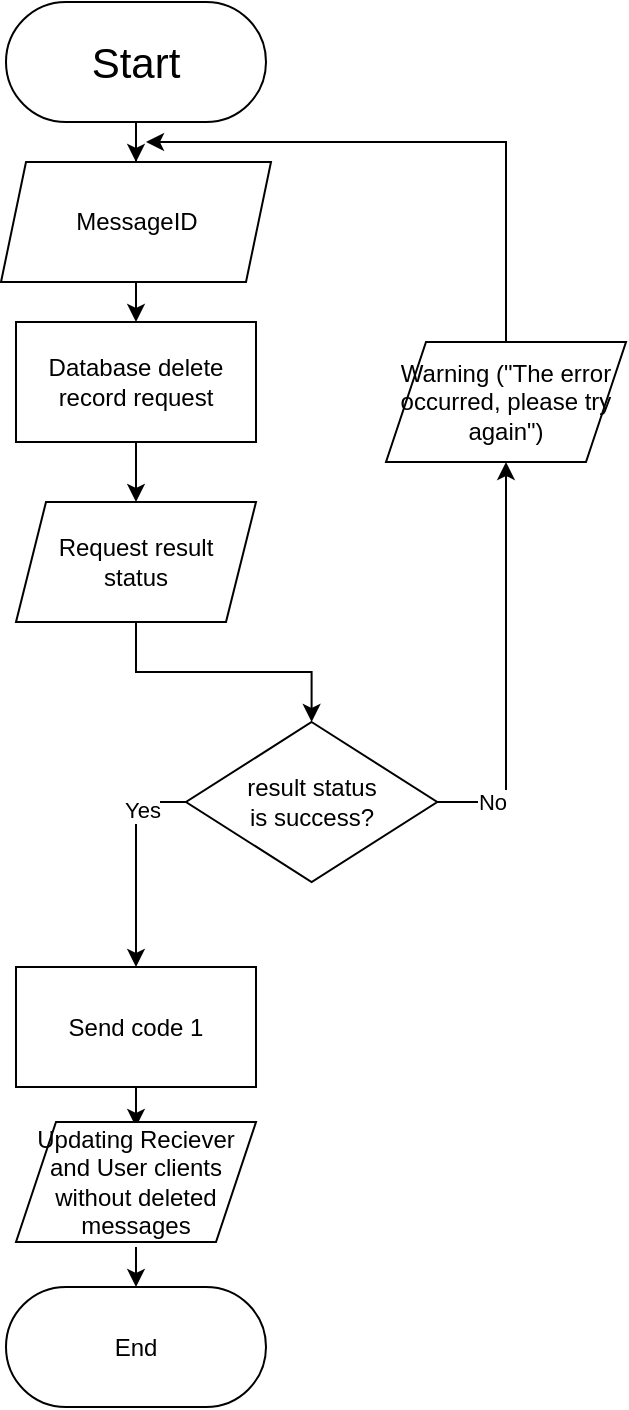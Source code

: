 <mxfile version="25.0.3">
  <diagram name="Страница — 1" id="3onLgxNgP_EYS09DSs-Q">
    <mxGraphModel dx="1050" dy="566" grid="1" gridSize="10" guides="1" tooltips="1" connect="1" arrows="1" fold="1" page="1" pageScale="1" pageWidth="827" pageHeight="1169" math="0" shadow="0">
      <root>
        <mxCell id="0" />
        <mxCell id="1" parent="0" />
        <mxCell id="j1zP5GOGr3KpuVCVJosY-1" style="edgeStyle=orthogonalEdgeStyle;rounded=0;orthogonalLoop=1;jettySize=auto;html=1;entryX=0.5;entryY=0;entryDx=0;entryDy=0;" parent="1" source="j1zP5GOGr3KpuVCVJosY-2" target="j1zP5GOGr3KpuVCVJosY-4" edge="1">
          <mxGeometry relative="1" as="geometry" />
        </mxCell>
        <mxCell id="j1zP5GOGr3KpuVCVJosY-2" value="&lt;font style=&quot;font-size: 21px;&quot;&gt;Start&lt;/font&gt;" style="rounded=1;whiteSpace=wrap;html=1;glass=0;shadow=0;arcSize=50;" parent="1" vertex="1">
          <mxGeometry x="370" y="10" width="130" height="60" as="geometry" />
        </mxCell>
        <mxCell id="j1zP5GOGr3KpuVCVJosY-3" value="" style="edgeStyle=orthogonalEdgeStyle;rounded=0;orthogonalLoop=1;jettySize=auto;html=1;" parent="1" source="j1zP5GOGr3KpuVCVJosY-4" edge="1">
          <mxGeometry relative="1" as="geometry">
            <mxPoint x="435" y="170" as="targetPoint" />
          </mxGeometry>
        </mxCell>
        <mxCell id="j1zP5GOGr3KpuVCVJosY-4" value="MessageID" style="shape=parallelogram;perimeter=parallelogramPerimeter;whiteSpace=wrap;html=1;fixedSize=1;size=12.5;" parent="1" vertex="1">
          <mxGeometry x="367.5" y="90" width="135" height="60" as="geometry" />
        </mxCell>
        <mxCell id="j1zP5GOGr3KpuVCVJosY-5" style="edgeStyle=orthogonalEdgeStyle;rounded=0;orthogonalLoop=1;jettySize=auto;html=1;entryX=0.5;entryY=0;entryDx=0;entryDy=0;" parent="1" edge="1">
          <mxGeometry relative="1" as="geometry">
            <mxPoint x="435" y="230" as="sourcePoint" />
          </mxGeometry>
        </mxCell>
        <mxCell id="j1zP5GOGr3KpuVCVJosY-14" style="edgeStyle=orthogonalEdgeStyle;rounded=0;orthogonalLoop=1;jettySize=auto;html=1;entryX=0.5;entryY=0;entryDx=0;entryDy=0;" parent="1" source="j1zP5GOGr3KpuVCVJosY-15" target="j1zP5GOGr3KpuVCVJosY-17" edge="1">
          <mxGeometry relative="1" as="geometry" />
        </mxCell>
        <mxCell id="j1zP5GOGr3KpuVCVJosY-15" value="Database delete record request" style="whiteSpace=wrap;html=1;" parent="1" vertex="1">
          <mxGeometry x="375" y="170" width="120" height="60" as="geometry" />
        </mxCell>
        <mxCell id="j1zP5GOGr3KpuVCVJosY-16" style="edgeStyle=orthogonalEdgeStyle;rounded=0;orthogonalLoop=1;jettySize=auto;html=1;exitX=0.5;exitY=1;exitDx=0;exitDy=0;entryX=0.5;entryY=0;entryDx=0;entryDy=0;" parent="1" source="j1zP5GOGr3KpuVCVJosY-17" target="j1zP5GOGr3KpuVCVJosY-22" edge="1">
          <mxGeometry relative="1" as="geometry" />
        </mxCell>
        <mxCell id="j1zP5GOGr3KpuVCVJosY-17" value="&lt;div&gt;Request result&lt;/div&gt;&lt;div&gt;status&lt;br&gt;&lt;/div&gt;" style="shape=parallelogram;perimeter=parallelogramPerimeter;whiteSpace=wrap;html=1;fixedSize=1;size=15;" parent="1" vertex="1">
          <mxGeometry x="375" y="260" width="120" height="60" as="geometry" />
        </mxCell>
        <mxCell id="j1zP5GOGr3KpuVCVJosY-18" style="edgeStyle=orthogonalEdgeStyle;rounded=0;orthogonalLoop=1;jettySize=auto;html=1;entryX=0.5;entryY=1;entryDx=0;entryDy=0;" parent="1" source="j1zP5GOGr3KpuVCVJosY-22" target="eH3EdeLL9966zNrrHdCZ-1" edge="1">
          <mxGeometry relative="1" as="geometry">
            <mxPoint x="717.8" y="350.0" as="targetPoint" />
            <Array as="points">
              <mxPoint x="620" y="410" />
            </Array>
          </mxGeometry>
        </mxCell>
        <mxCell id="j1zP5GOGr3KpuVCVJosY-19" value="&lt;div&gt;No&lt;/div&gt;" style="edgeLabel;html=1;align=center;verticalAlign=middle;resizable=0;points=[];" parent="j1zP5GOGr3KpuVCVJosY-18" vertex="1" connectable="0">
          <mxGeometry x="-0.734" relative="1" as="geometry">
            <mxPoint as="offset" />
          </mxGeometry>
        </mxCell>
        <mxCell id="j1zP5GOGr3KpuVCVJosY-20" value="" style="edgeStyle=orthogonalEdgeStyle;rounded=0;orthogonalLoop=1;jettySize=auto;html=1;entryX=0.5;entryY=0;entryDx=0;entryDy=0;exitX=0;exitY=0.5;exitDx=0;exitDy=0;" parent="1" source="j1zP5GOGr3KpuVCVJosY-22" target="j1zP5GOGr3KpuVCVJosY-26" edge="1">
          <mxGeometry relative="1" as="geometry">
            <mxPoint x="480.0" y="610.0" as="sourcePoint" />
            <mxPoint x="435" y="690" as="targetPoint" />
            <Array as="points">
              <mxPoint x="435" y="410" />
            </Array>
          </mxGeometry>
        </mxCell>
        <mxCell id="j1zP5GOGr3KpuVCVJosY-21" value="Yes" style="edgeLabel;html=1;align=center;verticalAlign=middle;resizable=0;points=[];" parent="j1zP5GOGr3KpuVCVJosY-20" vertex="1" connectable="0">
          <mxGeometry x="-0.46" y="3" relative="1" as="geometry">
            <mxPoint as="offset" />
          </mxGeometry>
        </mxCell>
        <mxCell id="j1zP5GOGr3KpuVCVJosY-22" value="result status &lt;br&gt;is success?" style="rhombus;whiteSpace=wrap;html=1;" parent="1" vertex="1">
          <mxGeometry x="460" y="370" width="125.62" height="80" as="geometry" />
        </mxCell>
        <mxCell id="j1zP5GOGr3KpuVCVJosY-23" style="edgeStyle=orthogonalEdgeStyle;rounded=0;orthogonalLoop=1;jettySize=auto;html=1;exitX=0.5;exitY=0;exitDx=0;exitDy=0;" parent="1" source="eH3EdeLL9966zNrrHdCZ-1" edge="1">
          <mxGeometry relative="1" as="geometry">
            <mxPoint x="440" y="80" as="targetPoint" />
            <Array as="points">
              <mxPoint x="620" y="80" />
            </Array>
            <mxPoint x="720" y="290.0" as="sourcePoint" />
          </mxGeometry>
        </mxCell>
        <mxCell id="j1zP5GOGr3KpuVCVJosY-25" style="edgeStyle=orthogonalEdgeStyle;rounded=0;orthogonalLoop=1;jettySize=auto;html=1;exitX=0.5;exitY=1;exitDx=0;exitDy=0;entryX=0.5;entryY=0;entryDx=0;entryDy=0;" parent="1" source="j1zP5GOGr3KpuVCVJosY-26" edge="1">
          <mxGeometry relative="1" as="geometry">
            <mxPoint x="435" y="572.5" as="targetPoint" />
          </mxGeometry>
        </mxCell>
        <mxCell id="j1zP5GOGr3KpuVCVJosY-26" value="Send code 1" style="whiteSpace=wrap;html=1;" parent="1" vertex="1">
          <mxGeometry x="375" y="492.5" width="120" height="60" as="geometry" />
        </mxCell>
        <mxCell id="j1zP5GOGr3KpuVCVJosY-27" style="edgeStyle=orthogonalEdgeStyle;rounded=0;orthogonalLoop=1;jettySize=auto;html=1;entryX=0.5;entryY=0;entryDx=0;entryDy=0;" parent="1" target="j1zP5GOGr3KpuVCVJosY-29" edge="1">
          <mxGeometry relative="1" as="geometry">
            <mxPoint x="435" y="632.5" as="sourcePoint" />
          </mxGeometry>
        </mxCell>
        <mxCell id="j1zP5GOGr3KpuVCVJosY-29" value="End" style="rounded=1;whiteSpace=wrap;html=1;glass=0;shadow=0;arcSize=50;" parent="1" vertex="1">
          <mxGeometry x="370" y="652.5" width="130" height="60" as="geometry" />
        </mxCell>
        <mxCell id="eH3EdeLL9966zNrrHdCZ-1" value="Warning (&quot;The error occurred, please try again&quot;)" style="shape=parallelogram;perimeter=parallelogramPerimeter;whiteSpace=wrap;html=1;fixedSize=1;" vertex="1" parent="1">
          <mxGeometry x="560" y="180" width="120" height="60" as="geometry" />
        </mxCell>
        <mxCell id="eH3EdeLL9966zNrrHdCZ-2" value="Updating Reciever and User clients without deleted messages" style="shape=parallelogram;perimeter=parallelogramPerimeter;whiteSpace=wrap;html=1;fixedSize=1;" vertex="1" parent="1">
          <mxGeometry x="375" y="570" width="120" height="60" as="geometry" />
        </mxCell>
      </root>
    </mxGraphModel>
  </diagram>
</mxfile>
